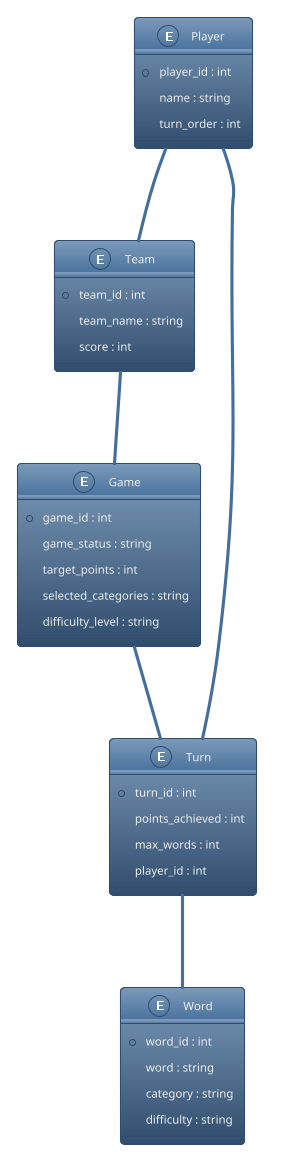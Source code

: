@startuml wordBlitz
!theme spacelab

entity Player {
  +player_id : int
  name : string
  turn_order : int
}

entity Team {
  +team_id : int
  team_name : string
  score : int
}

entity Game {
  +game_id : int
  game_status : string
  target_points : int
  selected_categories : string
  difficulty_level : string
}

entity Turn {
  +turn_id : int
  points_achieved : int
  max_words : int
  player_id : int
}

entity Word {
  +word_id : int
  word : string
  category : string
  difficulty : string
}

Player -- Team : belongs to
Team -- Game : plays
Game -- Turn : has
Turn -- Player : taken by
Turn -- Word : uses
@enduml
